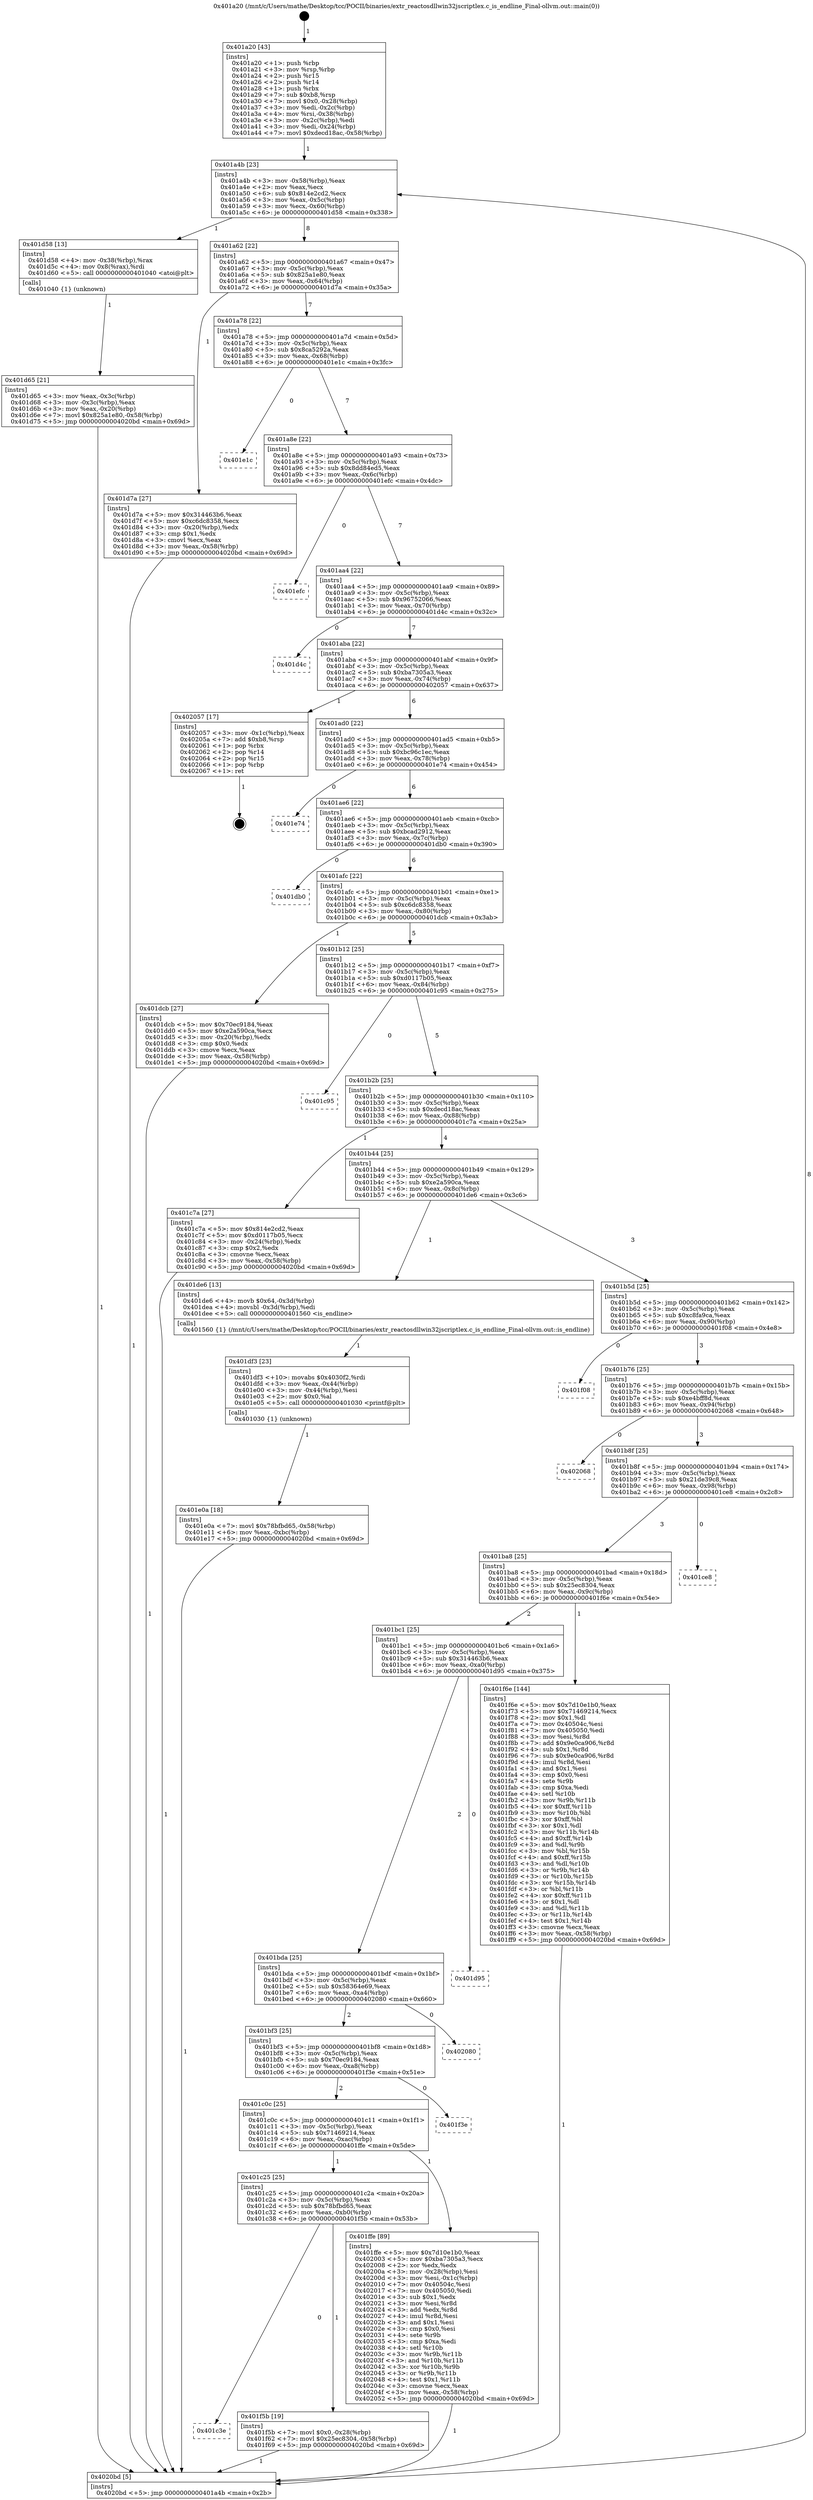 digraph "0x401a20" {
  label = "0x401a20 (/mnt/c/Users/mathe/Desktop/tcc/POCII/binaries/extr_reactosdllwin32jscriptlex.c_is_endline_Final-ollvm.out::main(0))"
  labelloc = "t"
  node[shape=record]

  Entry [label="",width=0.3,height=0.3,shape=circle,fillcolor=black,style=filled]
  "0x401a4b" [label="{
     0x401a4b [23]\l
     | [instrs]\l
     &nbsp;&nbsp;0x401a4b \<+3\>: mov -0x58(%rbp),%eax\l
     &nbsp;&nbsp;0x401a4e \<+2\>: mov %eax,%ecx\l
     &nbsp;&nbsp;0x401a50 \<+6\>: sub $0x814e2cd2,%ecx\l
     &nbsp;&nbsp;0x401a56 \<+3\>: mov %eax,-0x5c(%rbp)\l
     &nbsp;&nbsp;0x401a59 \<+3\>: mov %ecx,-0x60(%rbp)\l
     &nbsp;&nbsp;0x401a5c \<+6\>: je 0000000000401d58 \<main+0x338\>\l
  }"]
  "0x401d58" [label="{
     0x401d58 [13]\l
     | [instrs]\l
     &nbsp;&nbsp;0x401d58 \<+4\>: mov -0x38(%rbp),%rax\l
     &nbsp;&nbsp;0x401d5c \<+4\>: mov 0x8(%rax),%rdi\l
     &nbsp;&nbsp;0x401d60 \<+5\>: call 0000000000401040 \<atoi@plt\>\l
     | [calls]\l
     &nbsp;&nbsp;0x401040 \{1\} (unknown)\l
  }"]
  "0x401a62" [label="{
     0x401a62 [22]\l
     | [instrs]\l
     &nbsp;&nbsp;0x401a62 \<+5\>: jmp 0000000000401a67 \<main+0x47\>\l
     &nbsp;&nbsp;0x401a67 \<+3\>: mov -0x5c(%rbp),%eax\l
     &nbsp;&nbsp;0x401a6a \<+5\>: sub $0x825a1e80,%eax\l
     &nbsp;&nbsp;0x401a6f \<+3\>: mov %eax,-0x64(%rbp)\l
     &nbsp;&nbsp;0x401a72 \<+6\>: je 0000000000401d7a \<main+0x35a\>\l
  }"]
  Exit [label="",width=0.3,height=0.3,shape=circle,fillcolor=black,style=filled,peripheries=2]
  "0x401d7a" [label="{
     0x401d7a [27]\l
     | [instrs]\l
     &nbsp;&nbsp;0x401d7a \<+5\>: mov $0x314463b6,%eax\l
     &nbsp;&nbsp;0x401d7f \<+5\>: mov $0xc6dc8358,%ecx\l
     &nbsp;&nbsp;0x401d84 \<+3\>: mov -0x20(%rbp),%edx\l
     &nbsp;&nbsp;0x401d87 \<+3\>: cmp $0x1,%edx\l
     &nbsp;&nbsp;0x401d8a \<+3\>: cmovl %ecx,%eax\l
     &nbsp;&nbsp;0x401d8d \<+3\>: mov %eax,-0x58(%rbp)\l
     &nbsp;&nbsp;0x401d90 \<+5\>: jmp 00000000004020bd \<main+0x69d\>\l
  }"]
  "0x401a78" [label="{
     0x401a78 [22]\l
     | [instrs]\l
     &nbsp;&nbsp;0x401a78 \<+5\>: jmp 0000000000401a7d \<main+0x5d\>\l
     &nbsp;&nbsp;0x401a7d \<+3\>: mov -0x5c(%rbp),%eax\l
     &nbsp;&nbsp;0x401a80 \<+5\>: sub $0x8ca5292a,%eax\l
     &nbsp;&nbsp;0x401a85 \<+3\>: mov %eax,-0x68(%rbp)\l
     &nbsp;&nbsp;0x401a88 \<+6\>: je 0000000000401e1c \<main+0x3fc\>\l
  }"]
  "0x401c3e" [label="{
     0x401c3e\l
  }", style=dashed]
  "0x401e1c" [label="{
     0x401e1c\l
  }", style=dashed]
  "0x401a8e" [label="{
     0x401a8e [22]\l
     | [instrs]\l
     &nbsp;&nbsp;0x401a8e \<+5\>: jmp 0000000000401a93 \<main+0x73\>\l
     &nbsp;&nbsp;0x401a93 \<+3\>: mov -0x5c(%rbp),%eax\l
     &nbsp;&nbsp;0x401a96 \<+5\>: sub $0x8dd84ed5,%eax\l
     &nbsp;&nbsp;0x401a9b \<+3\>: mov %eax,-0x6c(%rbp)\l
     &nbsp;&nbsp;0x401a9e \<+6\>: je 0000000000401efc \<main+0x4dc\>\l
  }"]
  "0x401f5b" [label="{
     0x401f5b [19]\l
     | [instrs]\l
     &nbsp;&nbsp;0x401f5b \<+7\>: movl $0x0,-0x28(%rbp)\l
     &nbsp;&nbsp;0x401f62 \<+7\>: movl $0x25ec8304,-0x58(%rbp)\l
     &nbsp;&nbsp;0x401f69 \<+5\>: jmp 00000000004020bd \<main+0x69d\>\l
  }"]
  "0x401efc" [label="{
     0x401efc\l
  }", style=dashed]
  "0x401aa4" [label="{
     0x401aa4 [22]\l
     | [instrs]\l
     &nbsp;&nbsp;0x401aa4 \<+5\>: jmp 0000000000401aa9 \<main+0x89\>\l
     &nbsp;&nbsp;0x401aa9 \<+3\>: mov -0x5c(%rbp),%eax\l
     &nbsp;&nbsp;0x401aac \<+5\>: sub $0x96752066,%eax\l
     &nbsp;&nbsp;0x401ab1 \<+3\>: mov %eax,-0x70(%rbp)\l
     &nbsp;&nbsp;0x401ab4 \<+6\>: je 0000000000401d4c \<main+0x32c\>\l
  }"]
  "0x401c25" [label="{
     0x401c25 [25]\l
     | [instrs]\l
     &nbsp;&nbsp;0x401c25 \<+5\>: jmp 0000000000401c2a \<main+0x20a\>\l
     &nbsp;&nbsp;0x401c2a \<+3\>: mov -0x5c(%rbp),%eax\l
     &nbsp;&nbsp;0x401c2d \<+5\>: sub $0x78bfbd65,%eax\l
     &nbsp;&nbsp;0x401c32 \<+6\>: mov %eax,-0xb0(%rbp)\l
     &nbsp;&nbsp;0x401c38 \<+6\>: je 0000000000401f5b \<main+0x53b\>\l
  }"]
  "0x401d4c" [label="{
     0x401d4c\l
  }", style=dashed]
  "0x401aba" [label="{
     0x401aba [22]\l
     | [instrs]\l
     &nbsp;&nbsp;0x401aba \<+5\>: jmp 0000000000401abf \<main+0x9f\>\l
     &nbsp;&nbsp;0x401abf \<+3\>: mov -0x5c(%rbp),%eax\l
     &nbsp;&nbsp;0x401ac2 \<+5\>: sub $0xba7305a3,%eax\l
     &nbsp;&nbsp;0x401ac7 \<+3\>: mov %eax,-0x74(%rbp)\l
     &nbsp;&nbsp;0x401aca \<+6\>: je 0000000000402057 \<main+0x637\>\l
  }"]
  "0x401ffe" [label="{
     0x401ffe [89]\l
     | [instrs]\l
     &nbsp;&nbsp;0x401ffe \<+5\>: mov $0x7d10e1b0,%eax\l
     &nbsp;&nbsp;0x402003 \<+5\>: mov $0xba7305a3,%ecx\l
     &nbsp;&nbsp;0x402008 \<+2\>: xor %edx,%edx\l
     &nbsp;&nbsp;0x40200a \<+3\>: mov -0x28(%rbp),%esi\l
     &nbsp;&nbsp;0x40200d \<+3\>: mov %esi,-0x1c(%rbp)\l
     &nbsp;&nbsp;0x402010 \<+7\>: mov 0x40504c,%esi\l
     &nbsp;&nbsp;0x402017 \<+7\>: mov 0x405050,%edi\l
     &nbsp;&nbsp;0x40201e \<+3\>: sub $0x1,%edx\l
     &nbsp;&nbsp;0x402021 \<+3\>: mov %esi,%r8d\l
     &nbsp;&nbsp;0x402024 \<+3\>: add %edx,%r8d\l
     &nbsp;&nbsp;0x402027 \<+4\>: imul %r8d,%esi\l
     &nbsp;&nbsp;0x40202b \<+3\>: and $0x1,%esi\l
     &nbsp;&nbsp;0x40202e \<+3\>: cmp $0x0,%esi\l
     &nbsp;&nbsp;0x402031 \<+4\>: sete %r9b\l
     &nbsp;&nbsp;0x402035 \<+3\>: cmp $0xa,%edi\l
     &nbsp;&nbsp;0x402038 \<+4\>: setl %r10b\l
     &nbsp;&nbsp;0x40203c \<+3\>: mov %r9b,%r11b\l
     &nbsp;&nbsp;0x40203f \<+3\>: and %r10b,%r11b\l
     &nbsp;&nbsp;0x402042 \<+3\>: xor %r10b,%r9b\l
     &nbsp;&nbsp;0x402045 \<+3\>: or %r9b,%r11b\l
     &nbsp;&nbsp;0x402048 \<+4\>: test $0x1,%r11b\l
     &nbsp;&nbsp;0x40204c \<+3\>: cmovne %ecx,%eax\l
     &nbsp;&nbsp;0x40204f \<+3\>: mov %eax,-0x58(%rbp)\l
     &nbsp;&nbsp;0x402052 \<+5\>: jmp 00000000004020bd \<main+0x69d\>\l
  }"]
  "0x402057" [label="{
     0x402057 [17]\l
     | [instrs]\l
     &nbsp;&nbsp;0x402057 \<+3\>: mov -0x1c(%rbp),%eax\l
     &nbsp;&nbsp;0x40205a \<+7\>: add $0xb8,%rsp\l
     &nbsp;&nbsp;0x402061 \<+1\>: pop %rbx\l
     &nbsp;&nbsp;0x402062 \<+2\>: pop %r14\l
     &nbsp;&nbsp;0x402064 \<+2\>: pop %r15\l
     &nbsp;&nbsp;0x402066 \<+1\>: pop %rbp\l
     &nbsp;&nbsp;0x402067 \<+1\>: ret\l
  }"]
  "0x401ad0" [label="{
     0x401ad0 [22]\l
     | [instrs]\l
     &nbsp;&nbsp;0x401ad0 \<+5\>: jmp 0000000000401ad5 \<main+0xb5\>\l
     &nbsp;&nbsp;0x401ad5 \<+3\>: mov -0x5c(%rbp),%eax\l
     &nbsp;&nbsp;0x401ad8 \<+5\>: sub $0xbc96c1ec,%eax\l
     &nbsp;&nbsp;0x401add \<+3\>: mov %eax,-0x78(%rbp)\l
     &nbsp;&nbsp;0x401ae0 \<+6\>: je 0000000000401e74 \<main+0x454\>\l
  }"]
  "0x401c0c" [label="{
     0x401c0c [25]\l
     | [instrs]\l
     &nbsp;&nbsp;0x401c0c \<+5\>: jmp 0000000000401c11 \<main+0x1f1\>\l
     &nbsp;&nbsp;0x401c11 \<+3\>: mov -0x5c(%rbp),%eax\l
     &nbsp;&nbsp;0x401c14 \<+5\>: sub $0x71469214,%eax\l
     &nbsp;&nbsp;0x401c19 \<+6\>: mov %eax,-0xac(%rbp)\l
     &nbsp;&nbsp;0x401c1f \<+6\>: je 0000000000401ffe \<main+0x5de\>\l
  }"]
  "0x401e74" [label="{
     0x401e74\l
  }", style=dashed]
  "0x401ae6" [label="{
     0x401ae6 [22]\l
     | [instrs]\l
     &nbsp;&nbsp;0x401ae6 \<+5\>: jmp 0000000000401aeb \<main+0xcb\>\l
     &nbsp;&nbsp;0x401aeb \<+3\>: mov -0x5c(%rbp),%eax\l
     &nbsp;&nbsp;0x401aee \<+5\>: sub $0xbcad2912,%eax\l
     &nbsp;&nbsp;0x401af3 \<+3\>: mov %eax,-0x7c(%rbp)\l
     &nbsp;&nbsp;0x401af6 \<+6\>: je 0000000000401db0 \<main+0x390\>\l
  }"]
  "0x401f3e" [label="{
     0x401f3e\l
  }", style=dashed]
  "0x401db0" [label="{
     0x401db0\l
  }", style=dashed]
  "0x401afc" [label="{
     0x401afc [22]\l
     | [instrs]\l
     &nbsp;&nbsp;0x401afc \<+5\>: jmp 0000000000401b01 \<main+0xe1\>\l
     &nbsp;&nbsp;0x401b01 \<+3\>: mov -0x5c(%rbp),%eax\l
     &nbsp;&nbsp;0x401b04 \<+5\>: sub $0xc6dc8358,%eax\l
     &nbsp;&nbsp;0x401b09 \<+3\>: mov %eax,-0x80(%rbp)\l
     &nbsp;&nbsp;0x401b0c \<+6\>: je 0000000000401dcb \<main+0x3ab\>\l
  }"]
  "0x401bf3" [label="{
     0x401bf3 [25]\l
     | [instrs]\l
     &nbsp;&nbsp;0x401bf3 \<+5\>: jmp 0000000000401bf8 \<main+0x1d8\>\l
     &nbsp;&nbsp;0x401bf8 \<+3\>: mov -0x5c(%rbp),%eax\l
     &nbsp;&nbsp;0x401bfb \<+5\>: sub $0x70ec9184,%eax\l
     &nbsp;&nbsp;0x401c00 \<+6\>: mov %eax,-0xa8(%rbp)\l
     &nbsp;&nbsp;0x401c06 \<+6\>: je 0000000000401f3e \<main+0x51e\>\l
  }"]
  "0x401dcb" [label="{
     0x401dcb [27]\l
     | [instrs]\l
     &nbsp;&nbsp;0x401dcb \<+5\>: mov $0x70ec9184,%eax\l
     &nbsp;&nbsp;0x401dd0 \<+5\>: mov $0xe2a590ca,%ecx\l
     &nbsp;&nbsp;0x401dd5 \<+3\>: mov -0x20(%rbp),%edx\l
     &nbsp;&nbsp;0x401dd8 \<+3\>: cmp $0x0,%edx\l
     &nbsp;&nbsp;0x401ddb \<+3\>: cmove %ecx,%eax\l
     &nbsp;&nbsp;0x401dde \<+3\>: mov %eax,-0x58(%rbp)\l
     &nbsp;&nbsp;0x401de1 \<+5\>: jmp 00000000004020bd \<main+0x69d\>\l
  }"]
  "0x401b12" [label="{
     0x401b12 [25]\l
     | [instrs]\l
     &nbsp;&nbsp;0x401b12 \<+5\>: jmp 0000000000401b17 \<main+0xf7\>\l
     &nbsp;&nbsp;0x401b17 \<+3\>: mov -0x5c(%rbp),%eax\l
     &nbsp;&nbsp;0x401b1a \<+5\>: sub $0xd0117b05,%eax\l
     &nbsp;&nbsp;0x401b1f \<+6\>: mov %eax,-0x84(%rbp)\l
     &nbsp;&nbsp;0x401b25 \<+6\>: je 0000000000401c95 \<main+0x275\>\l
  }"]
  "0x402080" [label="{
     0x402080\l
  }", style=dashed]
  "0x401c95" [label="{
     0x401c95\l
  }", style=dashed]
  "0x401b2b" [label="{
     0x401b2b [25]\l
     | [instrs]\l
     &nbsp;&nbsp;0x401b2b \<+5\>: jmp 0000000000401b30 \<main+0x110\>\l
     &nbsp;&nbsp;0x401b30 \<+3\>: mov -0x5c(%rbp),%eax\l
     &nbsp;&nbsp;0x401b33 \<+5\>: sub $0xdecd18ac,%eax\l
     &nbsp;&nbsp;0x401b38 \<+6\>: mov %eax,-0x88(%rbp)\l
     &nbsp;&nbsp;0x401b3e \<+6\>: je 0000000000401c7a \<main+0x25a\>\l
  }"]
  "0x401bda" [label="{
     0x401bda [25]\l
     | [instrs]\l
     &nbsp;&nbsp;0x401bda \<+5\>: jmp 0000000000401bdf \<main+0x1bf\>\l
     &nbsp;&nbsp;0x401bdf \<+3\>: mov -0x5c(%rbp),%eax\l
     &nbsp;&nbsp;0x401be2 \<+5\>: sub $0x58364e69,%eax\l
     &nbsp;&nbsp;0x401be7 \<+6\>: mov %eax,-0xa4(%rbp)\l
     &nbsp;&nbsp;0x401bed \<+6\>: je 0000000000402080 \<main+0x660\>\l
  }"]
  "0x401c7a" [label="{
     0x401c7a [27]\l
     | [instrs]\l
     &nbsp;&nbsp;0x401c7a \<+5\>: mov $0x814e2cd2,%eax\l
     &nbsp;&nbsp;0x401c7f \<+5\>: mov $0xd0117b05,%ecx\l
     &nbsp;&nbsp;0x401c84 \<+3\>: mov -0x24(%rbp),%edx\l
     &nbsp;&nbsp;0x401c87 \<+3\>: cmp $0x2,%edx\l
     &nbsp;&nbsp;0x401c8a \<+3\>: cmovne %ecx,%eax\l
     &nbsp;&nbsp;0x401c8d \<+3\>: mov %eax,-0x58(%rbp)\l
     &nbsp;&nbsp;0x401c90 \<+5\>: jmp 00000000004020bd \<main+0x69d\>\l
  }"]
  "0x401b44" [label="{
     0x401b44 [25]\l
     | [instrs]\l
     &nbsp;&nbsp;0x401b44 \<+5\>: jmp 0000000000401b49 \<main+0x129\>\l
     &nbsp;&nbsp;0x401b49 \<+3\>: mov -0x5c(%rbp),%eax\l
     &nbsp;&nbsp;0x401b4c \<+5\>: sub $0xe2a590ca,%eax\l
     &nbsp;&nbsp;0x401b51 \<+6\>: mov %eax,-0x8c(%rbp)\l
     &nbsp;&nbsp;0x401b57 \<+6\>: je 0000000000401de6 \<main+0x3c6\>\l
  }"]
  "0x4020bd" [label="{
     0x4020bd [5]\l
     | [instrs]\l
     &nbsp;&nbsp;0x4020bd \<+5\>: jmp 0000000000401a4b \<main+0x2b\>\l
  }"]
  "0x401a20" [label="{
     0x401a20 [43]\l
     | [instrs]\l
     &nbsp;&nbsp;0x401a20 \<+1\>: push %rbp\l
     &nbsp;&nbsp;0x401a21 \<+3\>: mov %rsp,%rbp\l
     &nbsp;&nbsp;0x401a24 \<+2\>: push %r15\l
     &nbsp;&nbsp;0x401a26 \<+2\>: push %r14\l
     &nbsp;&nbsp;0x401a28 \<+1\>: push %rbx\l
     &nbsp;&nbsp;0x401a29 \<+7\>: sub $0xb8,%rsp\l
     &nbsp;&nbsp;0x401a30 \<+7\>: movl $0x0,-0x28(%rbp)\l
     &nbsp;&nbsp;0x401a37 \<+3\>: mov %edi,-0x2c(%rbp)\l
     &nbsp;&nbsp;0x401a3a \<+4\>: mov %rsi,-0x38(%rbp)\l
     &nbsp;&nbsp;0x401a3e \<+3\>: mov -0x2c(%rbp),%edi\l
     &nbsp;&nbsp;0x401a41 \<+3\>: mov %edi,-0x24(%rbp)\l
     &nbsp;&nbsp;0x401a44 \<+7\>: movl $0xdecd18ac,-0x58(%rbp)\l
  }"]
  "0x401d65" [label="{
     0x401d65 [21]\l
     | [instrs]\l
     &nbsp;&nbsp;0x401d65 \<+3\>: mov %eax,-0x3c(%rbp)\l
     &nbsp;&nbsp;0x401d68 \<+3\>: mov -0x3c(%rbp),%eax\l
     &nbsp;&nbsp;0x401d6b \<+3\>: mov %eax,-0x20(%rbp)\l
     &nbsp;&nbsp;0x401d6e \<+7\>: movl $0x825a1e80,-0x58(%rbp)\l
     &nbsp;&nbsp;0x401d75 \<+5\>: jmp 00000000004020bd \<main+0x69d\>\l
  }"]
  "0x401d95" [label="{
     0x401d95\l
  }", style=dashed]
  "0x401de6" [label="{
     0x401de6 [13]\l
     | [instrs]\l
     &nbsp;&nbsp;0x401de6 \<+4\>: movb $0x64,-0x3d(%rbp)\l
     &nbsp;&nbsp;0x401dea \<+4\>: movsbl -0x3d(%rbp),%edi\l
     &nbsp;&nbsp;0x401dee \<+5\>: call 0000000000401560 \<is_endline\>\l
     | [calls]\l
     &nbsp;&nbsp;0x401560 \{1\} (/mnt/c/Users/mathe/Desktop/tcc/POCII/binaries/extr_reactosdllwin32jscriptlex.c_is_endline_Final-ollvm.out::is_endline)\l
  }"]
  "0x401b5d" [label="{
     0x401b5d [25]\l
     | [instrs]\l
     &nbsp;&nbsp;0x401b5d \<+5\>: jmp 0000000000401b62 \<main+0x142\>\l
     &nbsp;&nbsp;0x401b62 \<+3\>: mov -0x5c(%rbp),%eax\l
     &nbsp;&nbsp;0x401b65 \<+5\>: sub $0xc8fa9ca,%eax\l
     &nbsp;&nbsp;0x401b6a \<+6\>: mov %eax,-0x90(%rbp)\l
     &nbsp;&nbsp;0x401b70 \<+6\>: je 0000000000401f08 \<main+0x4e8\>\l
  }"]
  "0x401df3" [label="{
     0x401df3 [23]\l
     | [instrs]\l
     &nbsp;&nbsp;0x401df3 \<+10\>: movabs $0x4030f2,%rdi\l
     &nbsp;&nbsp;0x401dfd \<+3\>: mov %eax,-0x44(%rbp)\l
     &nbsp;&nbsp;0x401e00 \<+3\>: mov -0x44(%rbp),%esi\l
     &nbsp;&nbsp;0x401e03 \<+2\>: mov $0x0,%al\l
     &nbsp;&nbsp;0x401e05 \<+5\>: call 0000000000401030 \<printf@plt\>\l
     | [calls]\l
     &nbsp;&nbsp;0x401030 \{1\} (unknown)\l
  }"]
  "0x401e0a" [label="{
     0x401e0a [18]\l
     | [instrs]\l
     &nbsp;&nbsp;0x401e0a \<+7\>: movl $0x78bfbd65,-0x58(%rbp)\l
     &nbsp;&nbsp;0x401e11 \<+6\>: mov %eax,-0xbc(%rbp)\l
     &nbsp;&nbsp;0x401e17 \<+5\>: jmp 00000000004020bd \<main+0x69d\>\l
  }"]
  "0x401bc1" [label="{
     0x401bc1 [25]\l
     | [instrs]\l
     &nbsp;&nbsp;0x401bc1 \<+5\>: jmp 0000000000401bc6 \<main+0x1a6\>\l
     &nbsp;&nbsp;0x401bc6 \<+3\>: mov -0x5c(%rbp),%eax\l
     &nbsp;&nbsp;0x401bc9 \<+5\>: sub $0x314463b6,%eax\l
     &nbsp;&nbsp;0x401bce \<+6\>: mov %eax,-0xa0(%rbp)\l
     &nbsp;&nbsp;0x401bd4 \<+6\>: je 0000000000401d95 \<main+0x375\>\l
  }"]
  "0x401f08" [label="{
     0x401f08\l
  }", style=dashed]
  "0x401b76" [label="{
     0x401b76 [25]\l
     | [instrs]\l
     &nbsp;&nbsp;0x401b76 \<+5\>: jmp 0000000000401b7b \<main+0x15b\>\l
     &nbsp;&nbsp;0x401b7b \<+3\>: mov -0x5c(%rbp),%eax\l
     &nbsp;&nbsp;0x401b7e \<+5\>: sub $0xe4bff8d,%eax\l
     &nbsp;&nbsp;0x401b83 \<+6\>: mov %eax,-0x94(%rbp)\l
     &nbsp;&nbsp;0x401b89 \<+6\>: je 0000000000402068 \<main+0x648\>\l
  }"]
  "0x401f6e" [label="{
     0x401f6e [144]\l
     | [instrs]\l
     &nbsp;&nbsp;0x401f6e \<+5\>: mov $0x7d10e1b0,%eax\l
     &nbsp;&nbsp;0x401f73 \<+5\>: mov $0x71469214,%ecx\l
     &nbsp;&nbsp;0x401f78 \<+2\>: mov $0x1,%dl\l
     &nbsp;&nbsp;0x401f7a \<+7\>: mov 0x40504c,%esi\l
     &nbsp;&nbsp;0x401f81 \<+7\>: mov 0x405050,%edi\l
     &nbsp;&nbsp;0x401f88 \<+3\>: mov %esi,%r8d\l
     &nbsp;&nbsp;0x401f8b \<+7\>: add $0x9e0ca906,%r8d\l
     &nbsp;&nbsp;0x401f92 \<+4\>: sub $0x1,%r8d\l
     &nbsp;&nbsp;0x401f96 \<+7\>: sub $0x9e0ca906,%r8d\l
     &nbsp;&nbsp;0x401f9d \<+4\>: imul %r8d,%esi\l
     &nbsp;&nbsp;0x401fa1 \<+3\>: and $0x1,%esi\l
     &nbsp;&nbsp;0x401fa4 \<+3\>: cmp $0x0,%esi\l
     &nbsp;&nbsp;0x401fa7 \<+4\>: sete %r9b\l
     &nbsp;&nbsp;0x401fab \<+3\>: cmp $0xa,%edi\l
     &nbsp;&nbsp;0x401fae \<+4\>: setl %r10b\l
     &nbsp;&nbsp;0x401fb2 \<+3\>: mov %r9b,%r11b\l
     &nbsp;&nbsp;0x401fb5 \<+4\>: xor $0xff,%r11b\l
     &nbsp;&nbsp;0x401fb9 \<+3\>: mov %r10b,%bl\l
     &nbsp;&nbsp;0x401fbc \<+3\>: xor $0xff,%bl\l
     &nbsp;&nbsp;0x401fbf \<+3\>: xor $0x1,%dl\l
     &nbsp;&nbsp;0x401fc2 \<+3\>: mov %r11b,%r14b\l
     &nbsp;&nbsp;0x401fc5 \<+4\>: and $0xff,%r14b\l
     &nbsp;&nbsp;0x401fc9 \<+3\>: and %dl,%r9b\l
     &nbsp;&nbsp;0x401fcc \<+3\>: mov %bl,%r15b\l
     &nbsp;&nbsp;0x401fcf \<+4\>: and $0xff,%r15b\l
     &nbsp;&nbsp;0x401fd3 \<+3\>: and %dl,%r10b\l
     &nbsp;&nbsp;0x401fd6 \<+3\>: or %r9b,%r14b\l
     &nbsp;&nbsp;0x401fd9 \<+3\>: or %r10b,%r15b\l
     &nbsp;&nbsp;0x401fdc \<+3\>: xor %r15b,%r14b\l
     &nbsp;&nbsp;0x401fdf \<+3\>: or %bl,%r11b\l
     &nbsp;&nbsp;0x401fe2 \<+4\>: xor $0xff,%r11b\l
     &nbsp;&nbsp;0x401fe6 \<+3\>: or $0x1,%dl\l
     &nbsp;&nbsp;0x401fe9 \<+3\>: and %dl,%r11b\l
     &nbsp;&nbsp;0x401fec \<+3\>: or %r11b,%r14b\l
     &nbsp;&nbsp;0x401fef \<+4\>: test $0x1,%r14b\l
     &nbsp;&nbsp;0x401ff3 \<+3\>: cmovne %ecx,%eax\l
     &nbsp;&nbsp;0x401ff6 \<+3\>: mov %eax,-0x58(%rbp)\l
     &nbsp;&nbsp;0x401ff9 \<+5\>: jmp 00000000004020bd \<main+0x69d\>\l
  }"]
  "0x402068" [label="{
     0x402068\l
  }", style=dashed]
  "0x401b8f" [label="{
     0x401b8f [25]\l
     | [instrs]\l
     &nbsp;&nbsp;0x401b8f \<+5\>: jmp 0000000000401b94 \<main+0x174\>\l
     &nbsp;&nbsp;0x401b94 \<+3\>: mov -0x5c(%rbp),%eax\l
     &nbsp;&nbsp;0x401b97 \<+5\>: sub $0x21de39c8,%eax\l
     &nbsp;&nbsp;0x401b9c \<+6\>: mov %eax,-0x98(%rbp)\l
     &nbsp;&nbsp;0x401ba2 \<+6\>: je 0000000000401ce8 \<main+0x2c8\>\l
  }"]
  "0x401ba8" [label="{
     0x401ba8 [25]\l
     | [instrs]\l
     &nbsp;&nbsp;0x401ba8 \<+5\>: jmp 0000000000401bad \<main+0x18d\>\l
     &nbsp;&nbsp;0x401bad \<+3\>: mov -0x5c(%rbp),%eax\l
     &nbsp;&nbsp;0x401bb0 \<+5\>: sub $0x25ec8304,%eax\l
     &nbsp;&nbsp;0x401bb5 \<+6\>: mov %eax,-0x9c(%rbp)\l
     &nbsp;&nbsp;0x401bbb \<+6\>: je 0000000000401f6e \<main+0x54e\>\l
  }"]
  "0x401ce8" [label="{
     0x401ce8\l
  }", style=dashed]
  Entry -> "0x401a20" [label=" 1"]
  "0x401a4b" -> "0x401d58" [label=" 1"]
  "0x401a4b" -> "0x401a62" [label=" 8"]
  "0x402057" -> Exit [label=" 1"]
  "0x401a62" -> "0x401d7a" [label=" 1"]
  "0x401a62" -> "0x401a78" [label=" 7"]
  "0x401ffe" -> "0x4020bd" [label=" 1"]
  "0x401a78" -> "0x401e1c" [label=" 0"]
  "0x401a78" -> "0x401a8e" [label=" 7"]
  "0x401f6e" -> "0x4020bd" [label=" 1"]
  "0x401a8e" -> "0x401efc" [label=" 0"]
  "0x401a8e" -> "0x401aa4" [label=" 7"]
  "0x401f5b" -> "0x4020bd" [label=" 1"]
  "0x401aa4" -> "0x401d4c" [label=" 0"]
  "0x401aa4" -> "0x401aba" [label=" 7"]
  "0x401c25" -> "0x401f5b" [label=" 1"]
  "0x401aba" -> "0x402057" [label=" 1"]
  "0x401aba" -> "0x401ad0" [label=" 6"]
  "0x401c25" -> "0x401c3e" [label=" 0"]
  "0x401ad0" -> "0x401e74" [label=" 0"]
  "0x401ad0" -> "0x401ae6" [label=" 6"]
  "0x401c0c" -> "0x401ffe" [label=" 1"]
  "0x401ae6" -> "0x401db0" [label=" 0"]
  "0x401ae6" -> "0x401afc" [label=" 6"]
  "0x401c0c" -> "0x401c25" [label=" 1"]
  "0x401afc" -> "0x401dcb" [label=" 1"]
  "0x401afc" -> "0x401b12" [label=" 5"]
  "0x401bf3" -> "0x401f3e" [label=" 0"]
  "0x401b12" -> "0x401c95" [label=" 0"]
  "0x401b12" -> "0x401b2b" [label=" 5"]
  "0x401bf3" -> "0x401c0c" [label=" 2"]
  "0x401b2b" -> "0x401c7a" [label=" 1"]
  "0x401b2b" -> "0x401b44" [label=" 4"]
  "0x401c7a" -> "0x4020bd" [label=" 1"]
  "0x401a20" -> "0x401a4b" [label=" 1"]
  "0x4020bd" -> "0x401a4b" [label=" 8"]
  "0x401d58" -> "0x401d65" [label=" 1"]
  "0x401d65" -> "0x4020bd" [label=" 1"]
  "0x401d7a" -> "0x4020bd" [label=" 1"]
  "0x401dcb" -> "0x4020bd" [label=" 1"]
  "0x401bda" -> "0x402080" [label=" 0"]
  "0x401b44" -> "0x401de6" [label=" 1"]
  "0x401b44" -> "0x401b5d" [label=" 3"]
  "0x401de6" -> "0x401df3" [label=" 1"]
  "0x401df3" -> "0x401e0a" [label=" 1"]
  "0x401e0a" -> "0x4020bd" [label=" 1"]
  "0x401bda" -> "0x401bf3" [label=" 2"]
  "0x401b5d" -> "0x401f08" [label=" 0"]
  "0x401b5d" -> "0x401b76" [label=" 3"]
  "0x401bc1" -> "0x401d95" [label=" 0"]
  "0x401b76" -> "0x402068" [label=" 0"]
  "0x401b76" -> "0x401b8f" [label=" 3"]
  "0x401bc1" -> "0x401bda" [label=" 2"]
  "0x401b8f" -> "0x401ce8" [label=" 0"]
  "0x401b8f" -> "0x401ba8" [label=" 3"]
  "0x401ba8" -> "0x401bc1" [label=" 2"]
  "0x401ba8" -> "0x401f6e" [label=" 1"]
}
